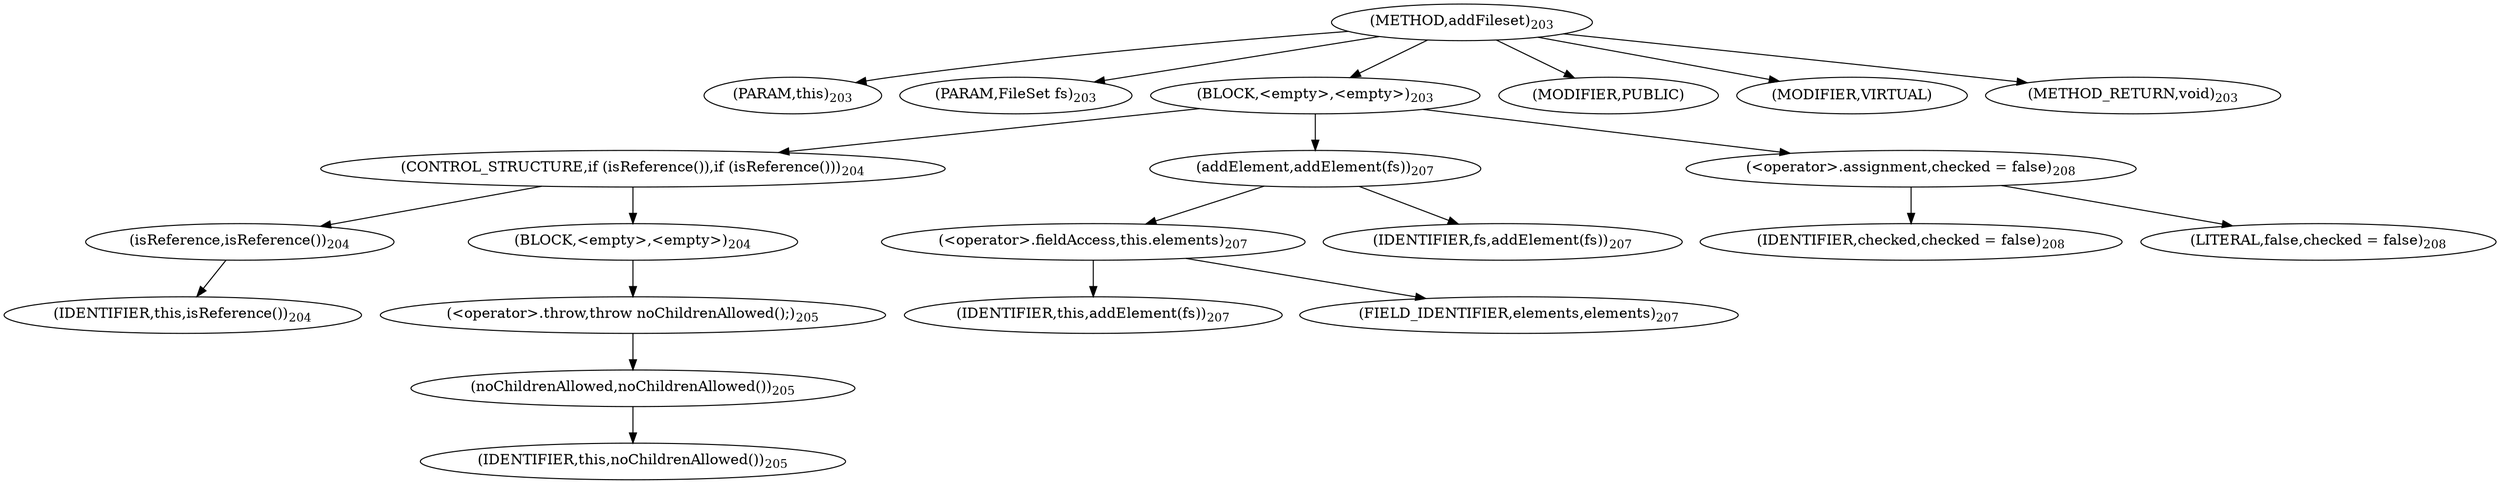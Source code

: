 digraph "addFileset" {  
"297" [label = <(METHOD,addFileset)<SUB>203</SUB>> ]
"42" [label = <(PARAM,this)<SUB>203</SUB>> ]
"298" [label = <(PARAM,FileSet fs)<SUB>203</SUB>> ]
"299" [label = <(BLOCK,&lt;empty&gt;,&lt;empty&gt;)<SUB>203</SUB>> ]
"300" [label = <(CONTROL_STRUCTURE,if (isReference()),if (isReference()))<SUB>204</SUB>> ]
"301" [label = <(isReference,isReference())<SUB>204</SUB>> ]
"41" [label = <(IDENTIFIER,this,isReference())<SUB>204</SUB>> ]
"302" [label = <(BLOCK,&lt;empty&gt;,&lt;empty&gt;)<SUB>204</SUB>> ]
"303" [label = <(&lt;operator&gt;.throw,throw noChildrenAllowed();)<SUB>205</SUB>> ]
"304" [label = <(noChildrenAllowed,noChildrenAllowed())<SUB>205</SUB>> ]
"43" [label = <(IDENTIFIER,this,noChildrenAllowed())<SUB>205</SUB>> ]
"305" [label = <(addElement,addElement(fs))<SUB>207</SUB>> ]
"306" [label = <(&lt;operator&gt;.fieldAccess,this.elements)<SUB>207</SUB>> ]
"307" [label = <(IDENTIFIER,this,addElement(fs))<SUB>207</SUB>> ]
"308" [label = <(FIELD_IDENTIFIER,elements,elements)<SUB>207</SUB>> ]
"309" [label = <(IDENTIFIER,fs,addElement(fs))<SUB>207</SUB>> ]
"310" [label = <(&lt;operator&gt;.assignment,checked = false)<SUB>208</SUB>> ]
"311" [label = <(IDENTIFIER,checked,checked = false)<SUB>208</SUB>> ]
"312" [label = <(LITERAL,false,checked = false)<SUB>208</SUB>> ]
"313" [label = <(MODIFIER,PUBLIC)> ]
"314" [label = <(MODIFIER,VIRTUAL)> ]
"315" [label = <(METHOD_RETURN,void)<SUB>203</SUB>> ]
  "297" -> "42" 
  "297" -> "298" 
  "297" -> "299" 
  "297" -> "313" 
  "297" -> "314" 
  "297" -> "315" 
  "299" -> "300" 
  "299" -> "305" 
  "299" -> "310" 
  "300" -> "301" 
  "300" -> "302" 
  "301" -> "41" 
  "302" -> "303" 
  "303" -> "304" 
  "304" -> "43" 
  "305" -> "306" 
  "305" -> "309" 
  "306" -> "307" 
  "306" -> "308" 
  "310" -> "311" 
  "310" -> "312" 
}
